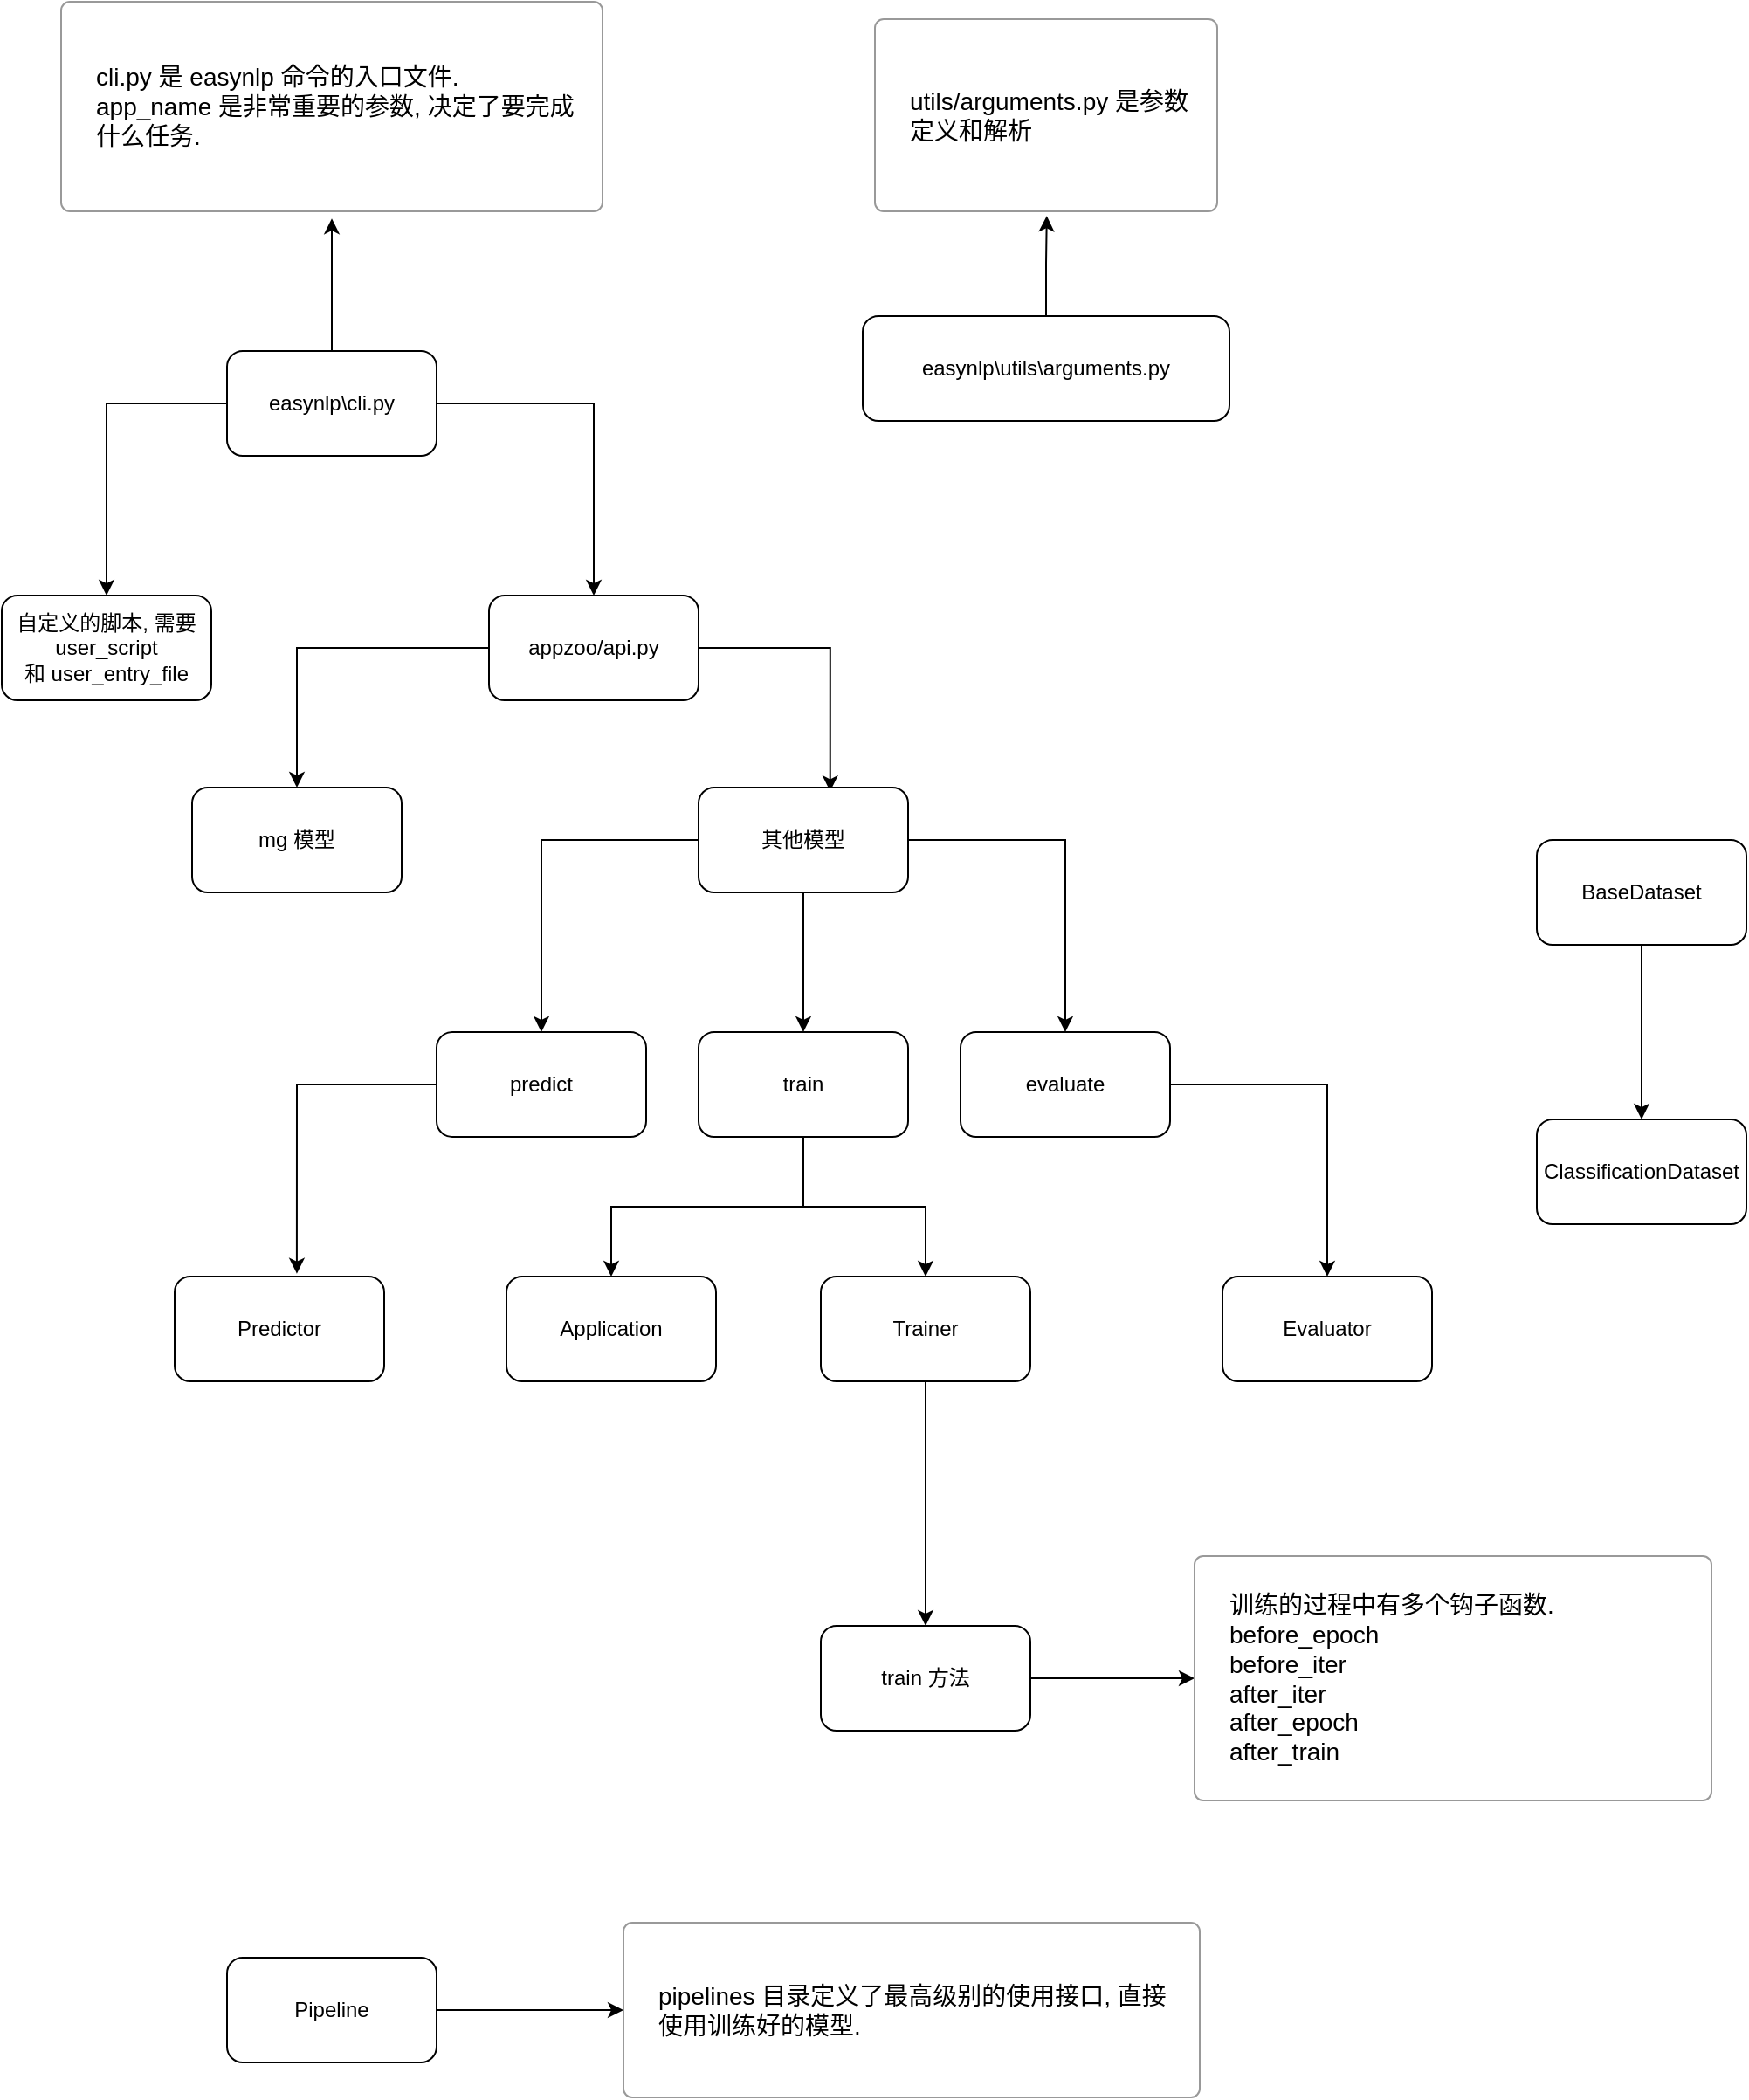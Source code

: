 <mxfile version="21.3.5" type="github">
  <diagram name="第 1 页" id="bjcYnBhxojHouhvNJA_J">
    <mxGraphModel dx="990" dy="1837" grid="1" gridSize="10" guides="1" tooltips="1" connect="1" arrows="1" fold="1" page="1" pageScale="1" pageWidth="827" pageHeight="1169" math="0" shadow="0">
      <root>
        <mxCell id="0" />
        <mxCell id="1" parent="0" />
        <mxCell id="iCXek3dMCppBJfNEmmiG-8" style="edgeStyle=orthogonalEdgeStyle;rounded=0;orthogonalLoop=1;jettySize=auto;html=1;entryX=0.5;entryY=0;entryDx=0;entryDy=0;" parent="1" source="I1lzOs_vJJ41D3x1SBCj-1" target="iCXek3dMCppBJfNEmmiG-6" edge="1">
          <mxGeometry relative="1" as="geometry" />
        </mxCell>
        <mxCell id="iCXek3dMCppBJfNEmmiG-9" style="edgeStyle=orthogonalEdgeStyle;rounded=0;orthogonalLoop=1;jettySize=auto;html=1;entryX=0.5;entryY=0;entryDx=0;entryDy=0;" parent="1" source="I1lzOs_vJJ41D3x1SBCj-1" target="iCXek3dMCppBJfNEmmiG-7" edge="1">
          <mxGeometry relative="1" as="geometry" />
        </mxCell>
        <mxCell id="R4E8vLgKm0jGjUaETe0M-7" style="edgeStyle=orthogonalEdgeStyle;rounded=0;orthogonalLoop=1;jettySize=auto;html=1;exitX=0.5;exitY=0;exitDx=0;exitDy=0;entryX=0.5;entryY=1.034;entryDx=0;entryDy=0;entryPerimeter=0;" edge="1" parent="1" source="I1lzOs_vJJ41D3x1SBCj-1" target="iCXek3dMCppBJfNEmmiG-2">
          <mxGeometry relative="1" as="geometry" />
        </mxCell>
        <mxCell id="I1lzOs_vJJ41D3x1SBCj-1" value="easynlp\cli.py" style="rounded=1;whiteSpace=wrap;html=1;" parent="1" vertex="1">
          <mxGeometry x="170" y="50" width="120" height="60" as="geometry" />
        </mxCell>
        <mxCell id="iCXek3dMCppBJfNEmmiG-2" value="&lt;font color=&quot;#000000&quot;&gt;cli.py 是 easynlp 命令的入口文件.&lt;br&gt;app_name 是非常重要的参数, 决定了要完成什么任务.&lt;br&gt;&lt;/font&gt;" style="html=1;shadow=0;dashed=0;shape=mxgraph.bootstrap.rrect;rSize=5;strokeColor=#999999;strokeWidth=1;fillColor=#FFFFFF;fontColor=#6C767D;whiteSpace=wrap;align=left;verticalAlign=middle;spacingLeft=10;fontSize=14;spacing=10;" parent="1" vertex="1">
          <mxGeometry x="75" y="-150" width="310" height="120" as="geometry" />
        </mxCell>
        <mxCell id="R4E8vLgKm0jGjUaETe0M-9" style="edgeStyle=orthogonalEdgeStyle;rounded=0;orthogonalLoop=1;jettySize=auto;html=1;entryX=0.502;entryY=1.024;entryDx=0;entryDy=0;entryPerimeter=0;" edge="1" parent="1" source="iCXek3dMCppBJfNEmmiG-4" target="iCXek3dMCppBJfNEmmiG-5">
          <mxGeometry relative="1" as="geometry" />
        </mxCell>
        <mxCell id="iCXek3dMCppBJfNEmmiG-4" value="easynlp\utils\arguments.py" style="rounded=1;whiteSpace=wrap;html=1;" parent="1" vertex="1">
          <mxGeometry x="534" y="30" width="210" height="60" as="geometry" />
        </mxCell>
        <mxCell id="iCXek3dMCppBJfNEmmiG-5" value="&lt;font color=&quot;#000000&quot;&gt;utils/arguments.py 是参数定义和解析&lt;/font&gt;" style="html=1;shadow=0;dashed=0;shape=mxgraph.bootstrap.rrect;rSize=5;strokeColor=#999999;strokeWidth=1;fillColor=#FFFFFF;fontColor=#6C767D;whiteSpace=wrap;align=left;verticalAlign=middle;spacingLeft=10;fontSize=14;spacing=10;" parent="1" vertex="1">
          <mxGeometry x="541" y="-140" width="196" height="110" as="geometry" />
        </mxCell>
        <mxCell id="iCXek3dMCppBJfNEmmiG-6" value="自定义的脚本, 需要user_script 和&amp;nbsp;user_entry_file" style="rounded=1;whiteSpace=wrap;html=1;" parent="1" vertex="1">
          <mxGeometry x="41" y="190" width="120" height="60" as="geometry" />
        </mxCell>
        <mxCell id="iCXek3dMCppBJfNEmmiG-12" style="edgeStyle=orthogonalEdgeStyle;rounded=0;orthogonalLoop=1;jettySize=auto;html=1;entryX=0.5;entryY=0;entryDx=0;entryDy=0;" parent="1" source="iCXek3dMCppBJfNEmmiG-7" target="iCXek3dMCppBJfNEmmiG-10" edge="1">
          <mxGeometry relative="1" as="geometry" />
        </mxCell>
        <mxCell id="iCXek3dMCppBJfNEmmiG-13" style="edgeStyle=orthogonalEdgeStyle;rounded=0;orthogonalLoop=1;jettySize=auto;html=1;entryX=0.628;entryY=0.036;entryDx=0;entryDy=0;entryPerimeter=0;" parent="1" source="iCXek3dMCppBJfNEmmiG-7" target="iCXek3dMCppBJfNEmmiG-11" edge="1">
          <mxGeometry relative="1" as="geometry">
            <Array as="points">
              <mxPoint x="515" y="220" />
            </Array>
          </mxGeometry>
        </mxCell>
        <mxCell id="iCXek3dMCppBJfNEmmiG-7" value="appzoo/api.py" style="rounded=1;whiteSpace=wrap;html=1;" parent="1" vertex="1">
          <mxGeometry x="320" y="190" width="120" height="60" as="geometry" />
        </mxCell>
        <mxCell id="iCXek3dMCppBJfNEmmiG-10" value="mg 模型" style="rounded=1;whiteSpace=wrap;html=1;" parent="1" vertex="1">
          <mxGeometry x="150" y="300" width="120" height="60" as="geometry" />
        </mxCell>
        <mxCell id="iCXek3dMCppBJfNEmmiG-17" value="" style="edgeStyle=orthogonalEdgeStyle;rounded=0;orthogonalLoop=1;jettySize=auto;html=1;" parent="1" source="iCXek3dMCppBJfNEmmiG-11" target="iCXek3dMCppBJfNEmmiG-15" edge="1">
          <mxGeometry relative="1" as="geometry" />
        </mxCell>
        <mxCell id="iCXek3dMCppBJfNEmmiG-18" style="edgeStyle=orthogonalEdgeStyle;rounded=0;orthogonalLoop=1;jettySize=auto;html=1;entryX=0.5;entryY=0;entryDx=0;entryDy=0;" parent="1" source="iCXek3dMCppBJfNEmmiG-11" target="iCXek3dMCppBJfNEmmiG-14" edge="1">
          <mxGeometry relative="1" as="geometry" />
        </mxCell>
        <mxCell id="iCXek3dMCppBJfNEmmiG-19" style="edgeStyle=orthogonalEdgeStyle;rounded=0;orthogonalLoop=1;jettySize=auto;html=1;entryX=0.5;entryY=0;entryDx=0;entryDy=0;" parent="1" source="iCXek3dMCppBJfNEmmiG-11" target="iCXek3dMCppBJfNEmmiG-16" edge="1">
          <mxGeometry relative="1" as="geometry" />
        </mxCell>
        <mxCell id="iCXek3dMCppBJfNEmmiG-11" value="其他模型" style="rounded=1;whiteSpace=wrap;html=1;" parent="1" vertex="1">
          <mxGeometry x="440" y="300" width="120" height="60" as="geometry" />
        </mxCell>
        <mxCell id="iCXek3dMCppBJfNEmmiG-23" style="edgeStyle=orthogonalEdgeStyle;rounded=0;orthogonalLoop=1;jettySize=auto;html=1;entryX=0.583;entryY=-0.028;entryDx=0;entryDy=0;entryPerimeter=0;" parent="1" source="iCXek3dMCppBJfNEmmiG-14" target="iCXek3dMCppBJfNEmmiG-22" edge="1">
          <mxGeometry relative="1" as="geometry" />
        </mxCell>
        <mxCell id="iCXek3dMCppBJfNEmmiG-14" value="predict" style="rounded=1;whiteSpace=wrap;html=1;" parent="1" vertex="1">
          <mxGeometry x="290" y="440" width="120" height="60" as="geometry" />
        </mxCell>
        <mxCell id="iCXek3dMCppBJfNEmmiG-30" style="edgeStyle=orthogonalEdgeStyle;rounded=0;orthogonalLoop=1;jettySize=auto;html=1;entryX=0.5;entryY=0;entryDx=0;entryDy=0;" parent="1" source="iCXek3dMCppBJfNEmmiG-15" target="iCXek3dMCppBJfNEmmiG-20" edge="1">
          <mxGeometry relative="1" as="geometry" />
        </mxCell>
        <mxCell id="iCXek3dMCppBJfNEmmiG-31" style="edgeStyle=orthogonalEdgeStyle;rounded=0;orthogonalLoop=1;jettySize=auto;html=1;entryX=0.5;entryY=0;entryDx=0;entryDy=0;" parent="1" source="iCXek3dMCppBJfNEmmiG-15" target="iCXek3dMCppBJfNEmmiG-29" edge="1">
          <mxGeometry relative="1" as="geometry" />
        </mxCell>
        <mxCell id="iCXek3dMCppBJfNEmmiG-15" value="train" style="rounded=1;whiteSpace=wrap;html=1;" parent="1" vertex="1">
          <mxGeometry x="440" y="440" width="120" height="60" as="geometry" />
        </mxCell>
        <mxCell id="iCXek3dMCppBJfNEmmiG-25" style="edgeStyle=orthogonalEdgeStyle;rounded=0;orthogonalLoop=1;jettySize=auto;html=1;" parent="1" source="iCXek3dMCppBJfNEmmiG-16" target="iCXek3dMCppBJfNEmmiG-21" edge="1">
          <mxGeometry relative="1" as="geometry" />
        </mxCell>
        <mxCell id="iCXek3dMCppBJfNEmmiG-16" value="evaluate" style="rounded=1;whiteSpace=wrap;html=1;" parent="1" vertex="1">
          <mxGeometry x="590" y="440" width="120" height="60" as="geometry" />
        </mxCell>
        <mxCell id="iCXek3dMCppBJfNEmmiG-20" value="Application" style="rounded=1;whiteSpace=wrap;html=1;" parent="1" vertex="1">
          <mxGeometry x="330" y="580" width="120" height="60" as="geometry" />
        </mxCell>
        <mxCell id="iCXek3dMCppBJfNEmmiG-21" value="Evaluator" style="rounded=1;whiteSpace=wrap;html=1;" parent="1" vertex="1">
          <mxGeometry x="740" y="580" width="120" height="60" as="geometry" />
        </mxCell>
        <mxCell id="iCXek3dMCppBJfNEmmiG-22" value="Predictor" style="rounded=1;whiteSpace=wrap;html=1;" parent="1" vertex="1">
          <mxGeometry x="140" y="580" width="120" height="60" as="geometry" />
        </mxCell>
        <mxCell id="iCXek3dMCppBJfNEmmiG-28" style="edgeStyle=orthogonalEdgeStyle;rounded=0;orthogonalLoop=1;jettySize=auto;html=1;entryX=0.5;entryY=0;entryDx=0;entryDy=0;" parent="1" source="iCXek3dMCppBJfNEmmiG-26" target="iCXek3dMCppBJfNEmmiG-27" edge="1">
          <mxGeometry relative="1" as="geometry" />
        </mxCell>
        <mxCell id="iCXek3dMCppBJfNEmmiG-26" value="BaseDataset" style="rounded=1;whiteSpace=wrap;html=1;" parent="1" vertex="1">
          <mxGeometry x="920" y="330" width="120" height="60" as="geometry" />
        </mxCell>
        <mxCell id="iCXek3dMCppBJfNEmmiG-27" value="ClassificationDataset" style="rounded=1;whiteSpace=wrap;html=1;" parent="1" vertex="1">
          <mxGeometry x="920" y="490" width="120" height="60" as="geometry" />
        </mxCell>
        <mxCell id="R4E8vLgKm0jGjUaETe0M-13" style="edgeStyle=orthogonalEdgeStyle;rounded=0;orthogonalLoop=1;jettySize=auto;html=1;" edge="1" parent="1" source="iCXek3dMCppBJfNEmmiG-29" target="iCXek3dMCppBJfNEmmiG-32">
          <mxGeometry relative="1" as="geometry" />
        </mxCell>
        <mxCell id="iCXek3dMCppBJfNEmmiG-29" value="Trainer" style="rounded=1;whiteSpace=wrap;html=1;" parent="1" vertex="1">
          <mxGeometry x="510" y="580" width="120" height="60" as="geometry" />
        </mxCell>
        <mxCell id="R4E8vLgKm0jGjUaETe0M-4" style="edgeStyle=orthogonalEdgeStyle;rounded=0;orthogonalLoop=1;jettySize=auto;html=1;exitX=1;exitY=0.5;exitDx=0;exitDy=0;" edge="1" parent="1" source="iCXek3dMCppBJfNEmmiG-32" target="iCXek3dMCppBJfNEmmiG-35">
          <mxGeometry relative="1" as="geometry" />
        </mxCell>
        <mxCell id="iCXek3dMCppBJfNEmmiG-32" value="train 方法" style="rounded=1;whiteSpace=wrap;html=1;" parent="1" vertex="1">
          <mxGeometry x="510" y="780" width="120" height="60" as="geometry" />
        </mxCell>
        <mxCell id="iCXek3dMCppBJfNEmmiG-35" value="训练的过程中有多个钩子函数.&lt;br&gt;before_epoch&lt;br&gt;before_iter&lt;br&gt;after_iter&lt;br&gt;after_epoch&lt;br&gt;after_train" style="html=1;shadow=0;dashed=0;shape=mxgraph.bootstrap.rrect;rSize=5;strokeColor=#999999;strokeWidth=1;fillColor=#FFFFFF;fontColor=#000000;whiteSpace=wrap;align=left;verticalAlign=middle;spacingLeft=10;fontSize=14;spacing=10;" parent="1" vertex="1">
          <mxGeometry x="724" y="740" width="296" height="140" as="geometry" />
        </mxCell>
        <mxCell id="R4E8vLgKm0jGjUaETe0M-11" style="edgeStyle=orthogonalEdgeStyle;rounded=0;orthogonalLoop=1;jettySize=auto;html=1;exitX=1;exitY=0.5;exitDx=0;exitDy=0;" edge="1" parent="1" source="R4E8vLgKm0jGjUaETe0M-2" target="R4E8vLgKm0jGjUaETe0M-3">
          <mxGeometry relative="1" as="geometry" />
        </mxCell>
        <mxCell id="R4E8vLgKm0jGjUaETe0M-2" value="Pipeline" style="rounded=1;whiteSpace=wrap;html=1;" vertex="1" parent="1">
          <mxGeometry x="170" y="970" width="120" height="60" as="geometry" />
        </mxCell>
        <mxCell id="R4E8vLgKm0jGjUaETe0M-3" value="&lt;font color=&quot;#000000&quot;&gt;pipelines 目录定义了最高级别的使用接口, 直接使用训练好的模型.&lt;/font&gt;" style="html=1;shadow=0;dashed=0;shape=mxgraph.bootstrap.rrect;rSize=5;strokeColor=#999999;strokeWidth=1;fillColor=#FFFFFF;fontColor=#6C767D;whiteSpace=wrap;align=left;verticalAlign=middle;spacingLeft=10;fontSize=14;spacing=10;" vertex="1" parent="1">
          <mxGeometry x="397" y="950" width="330" height="100" as="geometry" />
        </mxCell>
      </root>
    </mxGraphModel>
  </diagram>
</mxfile>
